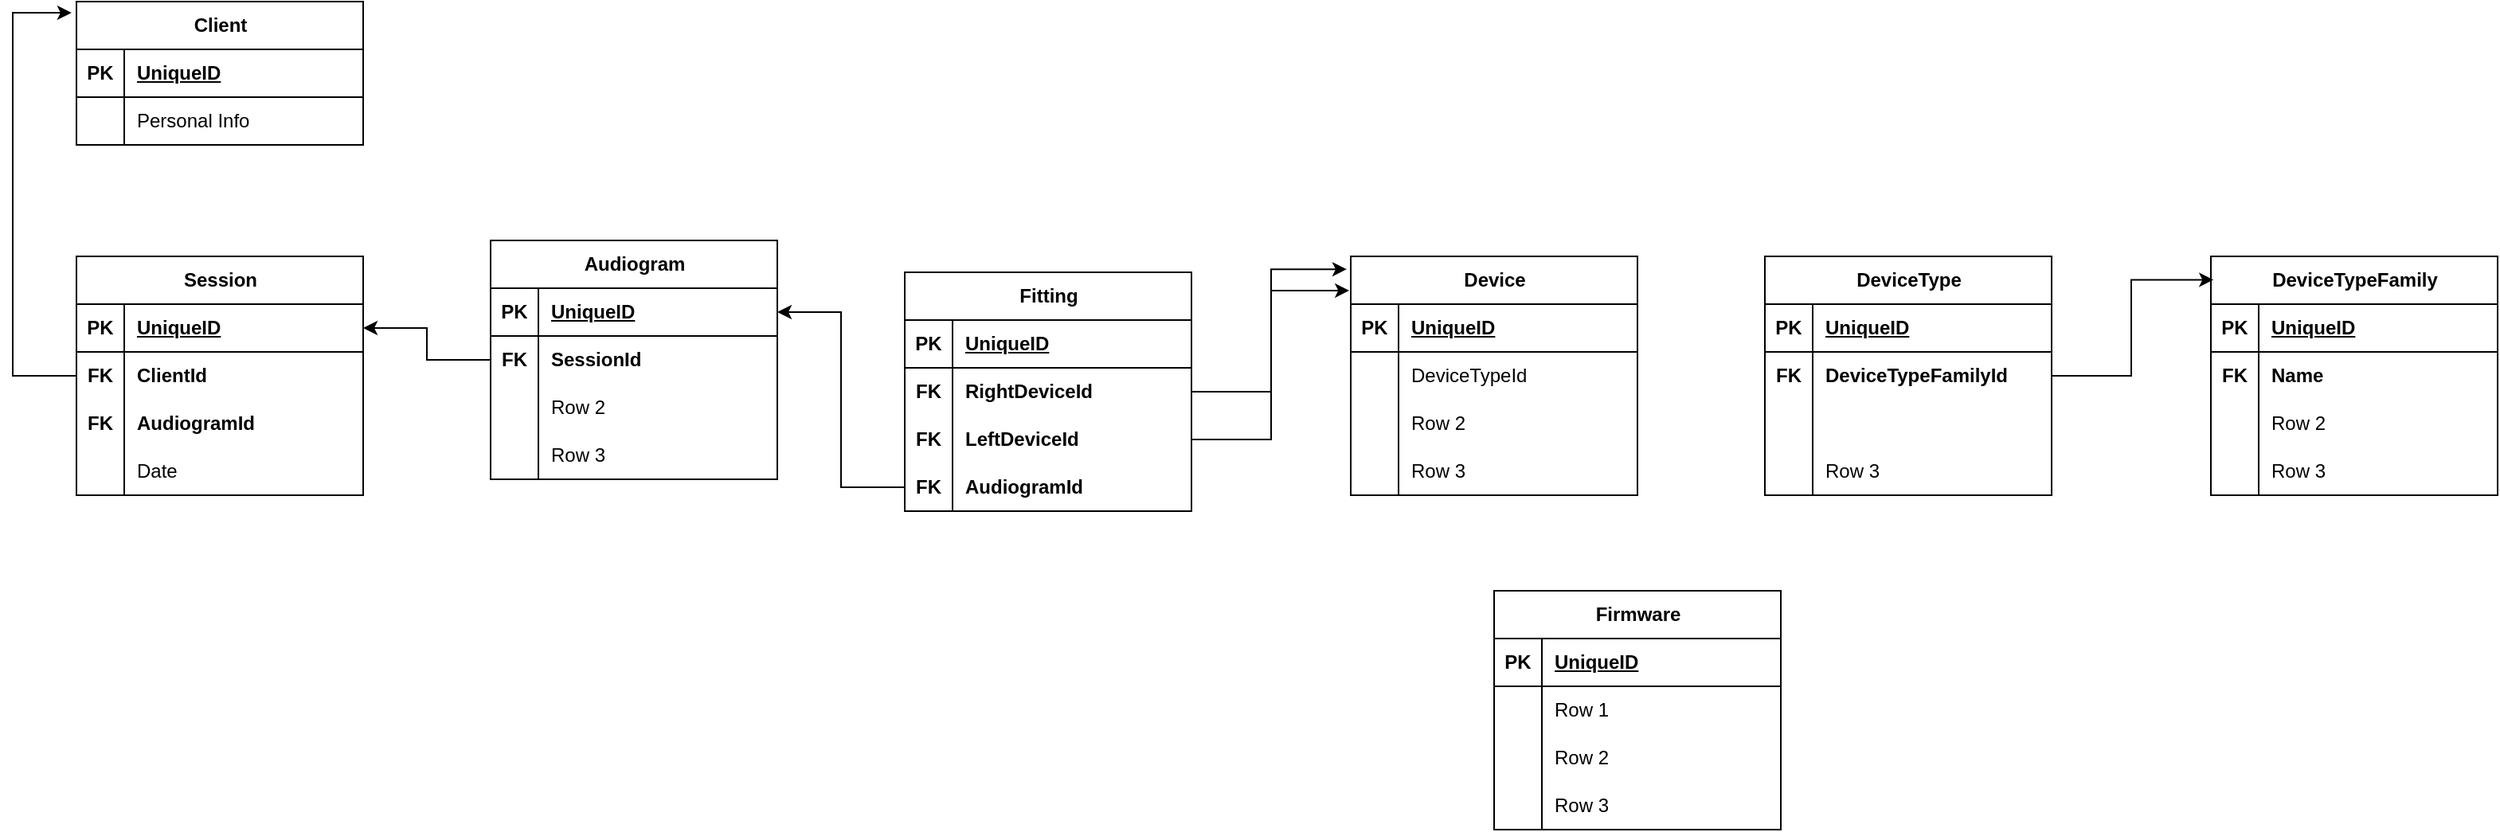 <mxfile version="22.1.8" type="github">
  <diagram id="R2lEEEUBdFMjLlhIrx00" name="Page-1">
    <mxGraphModel dx="956" dy="1647" grid="1" gridSize="10" guides="1" tooltips="1" connect="1" arrows="1" fold="1" page="1" pageScale="1" pageWidth="850" pageHeight="1100" math="0" shadow="0" extFonts="Permanent Marker^https://fonts.googleapis.com/css?family=Permanent+Marker">
      <root>
        <mxCell id="0" />
        <mxCell id="1" parent="0" />
        <mxCell id="cJ0MQhGtS9fVkW0OTrRe-14" value="Client" style="shape=table;startSize=30;container=1;collapsible=1;childLayout=tableLayout;fixedRows=1;rowLines=0;fontStyle=1;align=center;resizeLast=1;html=1;" vertex="1" parent="1">
          <mxGeometry x="590" y="-130" width="180" height="90" as="geometry" />
        </mxCell>
        <mxCell id="cJ0MQhGtS9fVkW0OTrRe-15" value="" style="shape=tableRow;horizontal=0;startSize=0;swimlaneHead=0;swimlaneBody=0;fillColor=none;collapsible=0;dropTarget=0;points=[[0,0.5],[1,0.5]];portConstraint=eastwest;top=0;left=0;right=0;bottom=1;" vertex="1" parent="cJ0MQhGtS9fVkW0OTrRe-14">
          <mxGeometry y="30" width="180" height="30" as="geometry" />
        </mxCell>
        <mxCell id="cJ0MQhGtS9fVkW0OTrRe-16" value="PK" style="shape=partialRectangle;connectable=0;fillColor=none;top=0;left=0;bottom=0;right=0;fontStyle=1;overflow=hidden;whiteSpace=wrap;html=1;" vertex="1" parent="cJ0MQhGtS9fVkW0OTrRe-15">
          <mxGeometry width="30" height="30" as="geometry">
            <mxRectangle width="30" height="30" as="alternateBounds" />
          </mxGeometry>
        </mxCell>
        <mxCell id="cJ0MQhGtS9fVkW0OTrRe-17" value="UniqueID" style="shape=partialRectangle;connectable=0;fillColor=none;top=0;left=0;bottom=0;right=0;align=left;spacingLeft=6;fontStyle=5;overflow=hidden;whiteSpace=wrap;html=1;" vertex="1" parent="cJ0MQhGtS9fVkW0OTrRe-15">
          <mxGeometry x="30" width="150" height="30" as="geometry">
            <mxRectangle width="150" height="30" as="alternateBounds" />
          </mxGeometry>
        </mxCell>
        <mxCell id="cJ0MQhGtS9fVkW0OTrRe-18" value="" style="shape=tableRow;horizontal=0;startSize=0;swimlaneHead=0;swimlaneBody=0;fillColor=none;collapsible=0;dropTarget=0;points=[[0,0.5],[1,0.5]];portConstraint=eastwest;top=0;left=0;right=0;bottom=0;" vertex="1" parent="cJ0MQhGtS9fVkW0OTrRe-14">
          <mxGeometry y="60" width="180" height="30" as="geometry" />
        </mxCell>
        <mxCell id="cJ0MQhGtS9fVkW0OTrRe-19" value="" style="shape=partialRectangle;connectable=0;fillColor=none;top=0;left=0;bottom=0;right=0;editable=1;overflow=hidden;whiteSpace=wrap;html=1;" vertex="1" parent="cJ0MQhGtS9fVkW0OTrRe-18">
          <mxGeometry width="30" height="30" as="geometry">
            <mxRectangle width="30" height="30" as="alternateBounds" />
          </mxGeometry>
        </mxCell>
        <mxCell id="cJ0MQhGtS9fVkW0OTrRe-20" value="Personal Info" style="shape=partialRectangle;connectable=0;fillColor=none;top=0;left=0;bottom=0;right=0;align=left;spacingLeft=6;overflow=hidden;whiteSpace=wrap;html=1;" vertex="1" parent="cJ0MQhGtS9fVkW0OTrRe-18">
          <mxGeometry x="30" width="150" height="30" as="geometry">
            <mxRectangle width="150" height="30" as="alternateBounds" />
          </mxGeometry>
        </mxCell>
        <mxCell id="cJ0MQhGtS9fVkW0OTrRe-27" value="Audiogram" style="shape=table;startSize=30;container=1;collapsible=1;childLayout=tableLayout;fixedRows=1;rowLines=0;fontStyle=1;align=center;resizeLast=1;html=1;" vertex="1" parent="1">
          <mxGeometry x="850" y="20" width="180" height="150" as="geometry" />
        </mxCell>
        <mxCell id="cJ0MQhGtS9fVkW0OTrRe-28" value="" style="shape=tableRow;horizontal=0;startSize=0;swimlaneHead=0;swimlaneBody=0;fillColor=none;collapsible=0;dropTarget=0;points=[[0,0.5],[1,0.5]];portConstraint=eastwest;top=0;left=0;right=0;bottom=1;" vertex="1" parent="cJ0MQhGtS9fVkW0OTrRe-27">
          <mxGeometry y="30" width="180" height="30" as="geometry" />
        </mxCell>
        <mxCell id="cJ0MQhGtS9fVkW0OTrRe-29" value="PK" style="shape=partialRectangle;connectable=0;fillColor=none;top=0;left=0;bottom=0;right=0;fontStyle=1;overflow=hidden;whiteSpace=wrap;html=1;" vertex="1" parent="cJ0MQhGtS9fVkW0OTrRe-28">
          <mxGeometry width="30" height="30" as="geometry">
            <mxRectangle width="30" height="30" as="alternateBounds" />
          </mxGeometry>
        </mxCell>
        <mxCell id="cJ0MQhGtS9fVkW0OTrRe-30" value="UniqueID" style="shape=partialRectangle;connectable=0;fillColor=none;top=0;left=0;bottom=0;right=0;align=left;spacingLeft=6;fontStyle=5;overflow=hidden;whiteSpace=wrap;html=1;" vertex="1" parent="cJ0MQhGtS9fVkW0OTrRe-28">
          <mxGeometry x="30" width="150" height="30" as="geometry">
            <mxRectangle width="150" height="30" as="alternateBounds" />
          </mxGeometry>
        </mxCell>
        <mxCell id="cJ0MQhGtS9fVkW0OTrRe-31" value="" style="shape=tableRow;horizontal=0;startSize=0;swimlaneHead=0;swimlaneBody=0;fillColor=none;collapsible=0;dropTarget=0;points=[[0,0.5],[1,0.5]];portConstraint=eastwest;top=0;left=0;right=0;bottom=0;" vertex="1" parent="cJ0MQhGtS9fVkW0OTrRe-27">
          <mxGeometry y="60" width="180" height="30" as="geometry" />
        </mxCell>
        <mxCell id="cJ0MQhGtS9fVkW0OTrRe-32" value="&lt;b&gt;FK&lt;/b&gt;" style="shape=partialRectangle;connectable=0;fillColor=none;top=0;left=0;bottom=0;right=0;editable=1;overflow=hidden;whiteSpace=wrap;html=1;" vertex="1" parent="cJ0MQhGtS9fVkW0OTrRe-31">
          <mxGeometry width="30" height="30" as="geometry">
            <mxRectangle width="30" height="30" as="alternateBounds" />
          </mxGeometry>
        </mxCell>
        <mxCell id="cJ0MQhGtS9fVkW0OTrRe-33" value="&lt;b&gt;SessionId&lt;/b&gt;" style="shape=partialRectangle;connectable=0;fillColor=none;top=0;left=0;bottom=0;right=0;align=left;spacingLeft=6;overflow=hidden;whiteSpace=wrap;html=1;" vertex="1" parent="cJ0MQhGtS9fVkW0OTrRe-31">
          <mxGeometry x="30" width="150" height="30" as="geometry">
            <mxRectangle width="150" height="30" as="alternateBounds" />
          </mxGeometry>
        </mxCell>
        <mxCell id="cJ0MQhGtS9fVkW0OTrRe-34" value="" style="shape=tableRow;horizontal=0;startSize=0;swimlaneHead=0;swimlaneBody=0;fillColor=none;collapsible=0;dropTarget=0;points=[[0,0.5],[1,0.5]];portConstraint=eastwest;top=0;left=0;right=0;bottom=0;" vertex="1" parent="cJ0MQhGtS9fVkW0OTrRe-27">
          <mxGeometry y="90" width="180" height="30" as="geometry" />
        </mxCell>
        <mxCell id="cJ0MQhGtS9fVkW0OTrRe-35" value="" style="shape=partialRectangle;connectable=0;fillColor=none;top=0;left=0;bottom=0;right=0;editable=1;overflow=hidden;whiteSpace=wrap;html=1;" vertex="1" parent="cJ0MQhGtS9fVkW0OTrRe-34">
          <mxGeometry width="30" height="30" as="geometry">
            <mxRectangle width="30" height="30" as="alternateBounds" />
          </mxGeometry>
        </mxCell>
        <mxCell id="cJ0MQhGtS9fVkW0OTrRe-36" value="Row 2" style="shape=partialRectangle;connectable=0;fillColor=none;top=0;left=0;bottom=0;right=0;align=left;spacingLeft=6;overflow=hidden;whiteSpace=wrap;html=1;" vertex="1" parent="cJ0MQhGtS9fVkW0OTrRe-34">
          <mxGeometry x="30" width="150" height="30" as="geometry">
            <mxRectangle width="150" height="30" as="alternateBounds" />
          </mxGeometry>
        </mxCell>
        <mxCell id="cJ0MQhGtS9fVkW0OTrRe-37" value="" style="shape=tableRow;horizontal=0;startSize=0;swimlaneHead=0;swimlaneBody=0;fillColor=none;collapsible=0;dropTarget=0;points=[[0,0.5],[1,0.5]];portConstraint=eastwest;top=0;left=0;right=0;bottom=0;" vertex="1" parent="cJ0MQhGtS9fVkW0OTrRe-27">
          <mxGeometry y="120" width="180" height="30" as="geometry" />
        </mxCell>
        <mxCell id="cJ0MQhGtS9fVkW0OTrRe-38" value="" style="shape=partialRectangle;connectable=0;fillColor=none;top=0;left=0;bottom=0;right=0;editable=1;overflow=hidden;whiteSpace=wrap;html=1;" vertex="1" parent="cJ0MQhGtS9fVkW0OTrRe-37">
          <mxGeometry width="30" height="30" as="geometry">
            <mxRectangle width="30" height="30" as="alternateBounds" />
          </mxGeometry>
        </mxCell>
        <mxCell id="cJ0MQhGtS9fVkW0OTrRe-39" value="Row 3" style="shape=partialRectangle;connectable=0;fillColor=none;top=0;left=0;bottom=0;right=0;align=left;spacingLeft=6;overflow=hidden;whiteSpace=wrap;html=1;" vertex="1" parent="cJ0MQhGtS9fVkW0OTrRe-37">
          <mxGeometry x="30" width="150" height="30" as="geometry">
            <mxRectangle width="150" height="30" as="alternateBounds" />
          </mxGeometry>
        </mxCell>
        <mxCell id="cJ0MQhGtS9fVkW0OTrRe-44" value="Session" style="shape=table;startSize=30;container=1;collapsible=1;childLayout=tableLayout;fixedRows=1;rowLines=0;fontStyle=1;align=center;resizeLast=1;html=1;" vertex="1" parent="1">
          <mxGeometry x="590" y="30" width="180" height="150" as="geometry" />
        </mxCell>
        <mxCell id="cJ0MQhGtS9fVkW0OTrRe-45" value="" style="shape=tableRow;horizontal=0;startSize=0;swimlaneHead=0;swimlaneBody=0;fillColor=none;collapsible=0;dropTarget=0;points=[[0,0.5],[1,0.5]];portConstraint=eastwest;top=0;left=0;right=0;bottom=1;" vertex="1" parent="cJ0MQhGtS9fVkW0OTrRe-44">
          <mxGeometry y="30" width="180" height="30" as="geometry" />
        </mxCell>
        <mxCell id="cJ0MQhGtS9fVkW0OTrRe-46" value="PK" style="shape=partialRectangle;connectable=0;fillColor=none;top=0;left=0;bottom=0;right=0;fontStyle=1;overflow=hidden;whiteSpace=wrap;html=1;" vertex="1" parent="cJ0MQhGtS9fVkW0OTrRe-45">
          <mxGeometry width="30" height="30" as="geometry">
            <mxRectangle width="30" height="30" as="alternateBounds" />
          </mxGeometry>
        </mxCell>
        <mxCell id="cJ0MQhGtS9fVkW0OTrRe-47" value="UniqueID" style="shape=partialRectangle;connectable=0;fillColor=none;top=0;left=0;bottom=0;right=0;align=left;spacingLeft=6;fontStyle=5;overflow=hidden;whiteSpace=wrap;html=1;" vertex="1" parent="cJ0MQhGtS9fVkW0OTrRe-45">
          <mxGeometry x="30" width="150" height="30" as="geometry">
            <mxRectangle width="150" height="30" as="alternateBounds" />
          </mxGeometry>
        </mxCell>
        <mxCell id="cJ0MQhGtS9fVkW0OTrRe-48" value="" style="shape=tableRow;horizontal=0;startSize=0;swimlaneHead=0;swimlaneBody=0;fillColor=none;collapsible=0;dropTarget=0;points=[[0,0.5],[1,0.5]];portConstraint=eastwest;top=0;left=0;right=0;bottom=0;" vertex="1" parent="cJ0MQhGtS9fVkW0OTrRe-44">
          <mxGeometry y="60" width="180" height="30" as="geometry" />
        </mxCell>
        <mxCell id="cJ0MQhGtS9fVkW0OTrRe-49" value="&lt;b&gt;FK&lt;/b&gt;" style="shape=partialRectangle;connectable=0;fillColor=none;top=0;left=0;bottom=0;right=0;editable=1;overflow=hidden;whiteSpace=wrap;html=1;" vertex="1" parent="cJ0MQhGtS9fVkW0OTrRe-48">
          <mxGeometry width="30" height="30" as="geometry">
            <mxRectangle width="30" height="30" as="alternateBounds" />
          </mxGeometry>
        </mxCell>
        <mxCell id="cJ0MQhGtS9fVkW0OTrRe-50" value="&lt;b&gt;ClientId&lt;/b&gt;" style="shape=partialRectangle;connectable=0;fillColor=none;top=0;left=0;bottom=0;right=0;align=left;spacingLeft=6;overflow=hidden;whiteSpace=wrap;html=1;" vertex="1" parent="cJ0MQhGtS9fVkW0OTrRe-48">
          <mxGeometry x="30" width="150" height="30" as="geometry">
            <mxRectangle width="150" height="30" as="alternateBounds" />
          </mxGeometry>
        </mxCell>
        <mxCell id="cJ0MQhGtS9fVkW0OTrRe-51" value="" style="shape=tableRow;horizontal=0;startSize=0;swimlaneHead=0;swimlaneBody=0;fillColor=none;collapsible=0;dropTarget=0;points=[[0,0.5],[1,0.5]];portConstraint=eastwest;top=0;left=0;right=0;bottom=0;" vertex="1" parent="cJ0MQhGtS9fVkW0OTrRe-44">
          <mxGeometry y="90" width="180" height="30" as="geometry" />
        </mxCell>
        <mxCell id="cJ0MQhGtS9fVkW0OTrRe-52" value="&lt;b&gt;FK&lt;/b&gt;" style="shape=partialRectangle;connectable=0;fillColor=none;top=0;left=0;bottom=0;right=0;editable=1;overflow=hidden;whiteSpace=wrap;html=1;" vertex="1" parent="cJ0MQhGtS9fVkW0OTrRe-51">
          <mxGeometry width="30" height="30" as="geometry">
            <mxRectangle width="30" height="30" as="alternateBounds" />
          </mxGeometry>
        </mxCell>
        <mxCell id="cJ0MQhGtS9fVkW0OTrRe-53" value="&lt;b&gt;AudiogramId&lt;/b&gt;" style="shape=partialRectangle;connectable=0;fillColor=none;top=0;left=0;bottom=0;right=0;align=left;spacingLeft=6;overflow=hidden;whiteSpace=wrap;html=1;" vertex="1" parent="cJ0MQhGtS9fVkW0OTrRe-51">
          <mxGeometry x="30" width="150" height="30" as="geometry">
            <mxRectangle width="150" height="30" as="alternateBounds" />
          </mxGeometry>
        </mxCell>
        <mxCell id="cJ0MQhGtS9fVkW0OTrRe-54" value="" style="shape=tableRow;horizontal=0;startSize=0;swimlaneHead=0;swimlaneBody=0;fillColor=none;collapsible=0;dropTarget=0;points=[[0,0.5],[1,0.5]];portConstraint=eastwest;top=0;left=0;right=0;bottom=0;" vertex="1" parent="cJ0MQhGtS9fVkW0OTrRe-44">
          <mxGeometry y="120" width="180" height="30" as="geometry" />
        </mxCell>
        <mxCell id="cJ0MQhGtS9fVkW0OTrRe-55" value="" style="shape=partialRectangle;connectable=0;fillColor=none;top=0;left=0;bottom=0;right=0;editable=1;overflow=hidden;whiteSpace=wrap;html=1;" vertex="1" parent="cJ0MQhGtS9fVkW0OTrRe-54">
          <mxGeometry width="30" height="30" as="geometry">
            <mxRectangle width="30" height="30" as="alternateBounds" />
          </mxGeometry>
        </mxCell>
        <mxCell id="cJ0MQhGtS9fVkW0OTrRe-56" value="Date" style="shape=partialRectangle;connectable=0;fillColor=none;top=0;left=0;bottom=0;right=0;align=left;spacingLeft=6;overflow=hidden;whiteSpace=wrap;html=1;" vertex="1" parent="cJ0MQhGtS9fVkW0OTrRe-54">
          <mxGeometry x="30" width="150" height="30" as="geometry">
            <mxRectangle width="150" height="30" as="alternateBounds" />
          </mxGeometry>
        </mxCell>
        <mxCell id="cJ0MQhGtS9fVkW0OTrRe-74" style="edgeStyle=orthogonalEdgeStyle;rounded=0;orthogonalLoop=1;jettySize=auto;html=1;entryX=-0.017;entryY=0.078;entryDx=0;entryDy=0;entryPerimeter=0;" edge="1" parent="1" source="cJ0MQhGtS9fVkW0OTrRe-48" target="cJ0MQhGtS9fVkW0OTrRe-14">
          <mxGeometry relative="1" as="geometry">
            <Array as="points">
              <mxPoint x="550" y="105" />
              <mxPoint x="550" y="-123" />
            </Array>
          </mxGeometry>
        </mxCell>
        <mxCell id="cJ0MQhGtS9fVkW0OTrRe-75" style="edgeStyle=orthogonalEdgeStyle;rounded=0;orthogonalLoop=1;jettySize=auto;html=1;entryX=1;entryY=0.5;entryDx=0;entryDy=0;" edge="1" parent="1" source="cJ0MQhGtS9fVkW0OTrRe-31" target="cJ0MQhGtS9fVkW0OTrRe-45">
          <mxGeometry relative="1" as="geometry" />
        </mxCell>
        <mxCell id="cJ0MQhGtS9fVkW0OTrRe-60" value="Fitting" style="shape=table;startSize=30;container=1;collapsible=1;childLayout=tableLayout;fixedRows=1;rowLines=0;fontStyle=1;align=center;resizeLast=1;html=1;" vertex="1" parent="1">
          <mxGeometry x="1110" y="40" width="180" height="150" as="geometry" />
        </mxCell>
        <mxCell id="cJ0MQhGtS9fVkW0OTrRe-61" value="" style="shape=tableRow;horizontal=0;startSize=0;swimlaneHead=0;swimlaneBody=0;fillColor=none;collapsible=0;dropTarget=0;points=[[0,0.5],[1,0.5]];portConstraint=eastwest;top=0;left=0;right=0;bottom=1;" vertex="1" parent="cJ0MQhGtS9fVkW0OTrRe-60">
          <mxGeometry y="30" width="180" height="30" as="geometry" />
        </mxCell>
        <mxCell id="cJ0MQhGtS9fVkW0OTrRe-62" value="PK" style="shape=partialRectangle;connectable=0;fillColor=none;top=0;left=0;bottom=0;right=0;fontStyle=1;overflow=hidden;whiteSpace=wrap;html=1;" vertex="1" parent="cJ0MQhGtS9fVkW0OTrRe-61">
          <mxGeometry width="30" height="30" as="geometry">
            <mxRectangle width="30" height="30" as="alternateBounds" />
          </mxGeometry>
        </mxCell>
        <mxCell id="cJ0MQhGtS9fVkW0OTrRe-63" value="UniqueID" style="shape=partialRectangle;connectable=0;fillColor=none;top=0;left=0;bottom=0;right=0;align=left;spacingLeft=6;fontStyle=5;overflow=hidden;whiteSpace=wrap;html=1;" vertex="1" parent="cJ0MQhGtS9fVkW0OTrRe-61">
          <mxGeometry x="30" width="150" height="30" as="geometry">
            <mxRectangle width="150" height="30" as="alternateBounds" />
          </mxGeometry>
        </mxCell>
        <mxCell id="cJ0MQhGtS9fVkW0OTrRe-64" value="" style="shape=tableRow;horizontal=0;startSize=0;swimlaneHead=0;swimlaneBody=0;fillColor=none;collapsible=0;dropTarget=0;points=[[0,0.5],[1,0.5]];portConstraint=eastwest;top=0;left=0;right=0;bottom=0;" vertex="1" parent="cJ0MQhGtS9fVkW0OTrRe-60">
          <mxGeometry y="60" width="180" height="30" as="geometry" />
        </mxCell>
        <mxCell id="cJ0MQhGtS9fVkW0OTrRe-65" value="&lt;b&gt;FK&lt;/b&gt;" style="shape=partialRectangle;connectable=0;fillColor=none;top=0;left=0;bottom=0;right=0;editable=1;overflow=hidden;whiteSpace=wrap;html=1;" vertex="1" parent="cJ0MQhGtS9fVkW0OTrRe-64">
          <mxGeometry width="30" height="30" as="geometry">
            <mxRectangle width="30" height="30" as="alternateBounds" />
          </mxGeometry>
        </mxCell>
        <mxCell id="cJ0MQhGtS9fVkW0OTrRe-66" value="&lt;b&gt;RightDeviceId&lt;/b&gt;" style="shape=partialRectangle;connectable=0;fillColor=none;top=0;left=0;bottom=0;right=0;align=left;spacingLeft=6;overflow=hidden;whiteSpace=wrap;html=1;" vertex="1" parent="cJ0MQhGtS9fVkW0OTrRe-64">
          <mxGeometry x="30" width="150" height="30" as="geometry">
            <mxRectangle width="150" height="30" as="alternateBounds" />
          </mxGeometry>
        </mxCell>
        <mxCell id="cJ0MQhGtS9fVkW0OTrRe-67" value="" style="shape=tableRow;horizontal=0;startSize=0;swimlaneHead=0;swimlaneBody=0;fillColor=none;collapsible=0;dropTarget=0;points=[[0,0.5],[1,0.5]];portConstraint=eastwest;top=0;left=0;right=0;bottom=0;" vertex="1" parent="cJ0MQhGtS9fVkW0OTrRe-60">
          <mxGeometry y="90" width="180" height="30" as="geometry" />
        </mxCell>
        <mxCell id="cJ0MQhGtS9fVkW0OTrRe-68" value="&lt;b&gt;FK&lt;/b&gt;" style="shape=partialRectangle;connectable=0;fillColor=none;top=0;left=0;bottom=0;right=0;editable=1;overflow=hidden;whiteSpace=wrap;html=1;" vertex="1" parent="cJ0MQhGtS9fVkW0OTrRe-67">
          <mxGeometry width="30" height="30" as="geometry">
            <mxRectangle width="30" height="30" as="alternateBounds" />
          </mxGeometry>
        </mxCell>
        <mxCell id="cJ0MQhGtS9fVkW0OTrRe-69" value="&lt;b&gt;LeftDeviceId&lt;/b&gt;" style="shape=partialRectangle;connectable=0;fillColor=none;top=0;left=0;bottom=0;right=0;align=left;spacingLeft=6;overflow=hidden;whiteSpace=wrap;html=1;" vertex="1" parent="cJ0MQhGtS9fVkW0OTrRe-67">
          <mxGeometry x="30" width="150" height="30" as="geometry">
            <mxRectangle width="150" height="30" as="alternateBounds" />
          </mxGeometry>
        </mxCell>
        <mxCell id="cJ0MQhGtS9fVkW0OTrRe-70" value="" style="shape=tableRow;horizontal=0;startSize=0;swimlaneHead=0;swimlaneBody=0;fillColor=none;collapsible=0;dropTarget=0;points=[[0,0.5],[1,0.5]];portConstraint=eastwest;top=0;left=0;right=0;bottom=0;" vertex="1" parent="cJ0MQhGtS9fVkW0OTrRe-60">
          <mxGeometry y="120" width="180" height="30" as="geometry" />
        </mxCell>
        <mxCell id="cJ0MQhGtS9fVkW0OTrRe-71" value="&lt;b&gt;FK&lt;/b&gt;" style="shape=partialRectangle;connectable=0;fillColor=none;top=0;left=0;bottom=0;right=0;editable=1;overflow=hidden;whiteSpace=wrap;html=1;" vertex="1" parent="cJ0MQhGtS9fVkW0OTrRe-70">
          <mxGeometry width="30" height="30" as="geometry">
            <mxRectangle width="30" height="30" as="alternateBounds" />
          </mxGeometry>
        </mxCell>
        <mxCell id="cJ0MQhGtS9fVkW0OTrRe-72" value="&lt;b&gt;AudiogramId&lt;/b&gt;" style="shape=partialRectangle;connectable=0;fillColor=none;top=0;left=0;bottom=0;right=0;align=left;spacingLeft=6;overflow=hidden;whiteSpace=wrap;html=1;" vertex="1" parent="cJ0MQhGtS9fVkW0OTrRe-70">
          <mxGeometry x="30" width="150" height="30" as="geometry">
            <mxRectangle width="150" height="30" as="alternateBounds" />
          </mxGeometry>
        </mxCell>
        <mxCell id="cJ0MQhGtS9fVkW0OTrRe-77" style="edgeStyle=orthogonalEdgeStyle;rounded=0;orthogonalLoop=1;jettySize=auto;html=1;entryX=1;entryY=0.5;entryDx=0;entryDy=0;" edge="1" parent="1" source="cJ0MQhGtS9fVkW0OTrRe-70" target="cJ0MQhGtS9fVkW0OTrRe-28">
          <mxGeometry relative="1" as="geometry" />
        </mxCell>
        <mxCell id="cJ0MQhGtS9fVkW0OTrRe-78" value="Device" style="shape=table;startSize=30;container=1;collapsible=1;childLayout=tableLayout;fixedRows=1;rowLines=0;fontStyle=1;align=center;resizeLast=1;html=1;" vertex="1" parent="1">
          <mxGeometry x="1390" y="30" width="180" height="150" as="geometry" />
        </mxCell>
        <mxCell id="cJ0MQhGtS9fVkW0OTrRe-79" value="" style="shape=tableRow;horizontal=0;startSize=0;swimlaneHead=0;swimlaneBody=0;fillColor=none;collapsible=0;dropTarget=0;points=[[0,0.5],[1,0.5]];portConstraint=eastwest;top=0;left=0;right=0;bottom=1;" vertex="1" parent="cJ0MQhGtS9fVkW0OTrRe-78">
          <mxGeometry y="30" width="180" height="30" as="geometry" />
        </mxCell>
        <mxCell id="cJ0MQhGtS9fVkW0OTrRe-80" value="PK" style="shape=partialRectangle;connectable=0;fillColor=none;top=0;left=0;bottom=0;right=0;fontStyle=1;overflow=hidden;whiteSpace=wrap;html=1;" vertex="1" parent="cJ0MQhGtS9fVkW0OTrRe-79">
          <mxGeometry width="30" height="30" as="geometry">
            <mxRectangle width="30" height="30" as="alternateBounds" />
          </mxGeometry>
        </mxCell>
        <mxCell id="cJ0MQhGtS9fVkW0OTrRe-81" value="UniqueID" style="shape=partialRectangle;connectable=0;fillColor=none;top=0;left=0;bottom=0;right=0;align=left;spacingLeft=6;fontStyle=5;overflow=hidden;whiteSpace=wrap;html=1;" vertex="1" parent="cJ0MQhGtS9fVkW0OTrRe-79">
          <mxGeometry x="30" width="150" height="30" as="geometry">
            <mxRectangle width="150" height="30" as="alternateBounds" />
          </mxGeometry>
        </mxCell>
        <mxCell id="cJ0MQhGtS9fVkW0OTrRe-82" value="" style="shape=tableRow;horizontal=0;startSize=0;swimlaneHead=0;swimlaneBody=0;fillColor=none;collapsible=0;dropTarget=0;points=[[0,0.5],[1,0.5]];portConstraint=eastwest;top=0;left=0;right=0;bottom=0;" vertex="1" parent="cJ0MQhGtS9fVkW0OTrRe-78">
          <mxGeometry y="60" width="180" height="30" as="geometry" />
        </mxCell>
        <mxCell id="cJ0MQhGtS9fVkW0OTrRe-83" value="" style="shape=partialRectangle;connectable=0;fillColor=none;top=0;left=0;bottom=0;right=0;editable=1;overflow=hidden;whiteSpace=wrap;html=1;" vertex="1" parent="cJ0MQhGtS9fVkW0OTrRe-82">
          <mxGeometry width="30" height="30" as="geometry">
            <mxRectangle width="30" height="30" as="alternateBounds" />
          </mxGeometry>
        </mxCell>
        <mxCell id="cJ0MQhGtS9fVkW0OTrRe-84" value="DeviceTypeId" style="shape=partialRectangle;connectable=0;fillColor=none;top=0;left=0;bottom=0;right=0;align=left;spacingLeft=6;overflow=hidden;whiteSpace=wrap;html=1;" vertex="1" parent="cJ0MQhGtS9fVkW0OTrRe-82">
          <mxGeometry x="30" width="150" height="30" as="geometry">
            <mxRectangle width="150" height="30" as="alternateBounds" />
          </mxGeometry>
        </mxCell>
        <mxCell id="cJ0MQhGtS9fVkW0OTrRe-85" value="" style="shape=tableRow;horizontal=0;startSize=0;swimlaneHead=0;swimlaneBody=0;fillColor=none;collapsible=0;dropTarget=0;points=[[0,0.5],[1,0.5]];portConstraint=eastwest;top=0;left=0;right=0;bottom=0;" vertex="1" parent="cJ0MQhGtS9fVkW0OTrRe-78">
          <mxGeometry y="90" width="180" height="30" as="geometry" />
        </mxCell>
        <mxCell id="cJ0MQhGtS9fVkW0OTrRe-86" value="" style="shape=partialRectangle;connectable=0;fillColor=none;top=0;left=0;bottom=0;right=0;editable=1;overflow=hidden;whiteSpace=wrap;html=1;" vertex="1" parent="cJ0MQhGtS9fVkW0OTrRe-85">
          <mxGeometry width="30" height="30" as="geometry">
            <mxRectangle width="30" height="30" as="alternateBounds" />
          </mxGeometry>
        </mxCell>
        <mxCell id="cJ0MQhGtS9fVkW0OTrRe-87" value="Row 2" style="shape=partialRectangle;connectable=0;fillColor=none;top=0;left=0;bottom=0;right=0;align=left;spacingLeft=6;overflow=hidden;whiteSpace=wrap;html=1;" vertex="1" parent="cJ0MQhGtS9fVkW0OTrRe-85">
          <mxGeometry x="30" width="150" height="30" as="geometry">
            <mxRectangle width="150" height="30" as="alternateBounds" />
          </mxGeometry>
        </mxCell>
        <mxCell id="cJ0MQhGtS9fVkW0OTrRe-88" value="" style="shape=tableRow;horizontal=0;startSize=0;swimlaneHead=0;swimlaneBody=0;fillColor=none;collapsible=0;dropTarget=0;points=[[0,0.5],[1,0.5]];portConstraint=eastwest;top=0;left=0;right=0;bottom=0;" vertex="1" parent="cJ0MQhGtS9fVkW0OTrRe-78">
          <mxGeometry y="120" width="180" height="30" as="geometry" />
        </mxCell>
        <mxCell id="cJ0MQhGtS9fVkW0OTrRe-89" value="" style="shape=partialRectangle;connectable=0;fillColor=none;top=0;left=0;bottom=0;right=0;editable=1;overflow=hidden;whiteSpace=wrap;html=1;" vertex="1" parent="cJ0MQhGtS9fVkW0OTrRe-88">
          <mxGeometry width="30" height="30" as="geometry">
            <mxRectangle width="30" height="30" as="alternateBounds" />
          </mxGeometry>
        </mxCell>
        <mxCell id="cJ0MQhGtS9fVkW0OTrRe-90" value="Row 3" style="shape=partialRectangle;connectable=0;fillColor=none;top=0;left=0;bottom=0;right=0;align=left;spacingLeft=6;overflow=hidden;whiteSpace=wrap;html=1;" vertex="1" parent="cJ0MQhGtS9fVkW0OTrRe-88">
          <mxGeometry x="30" width="150" height="30" as="geometry">
            <mxRectangle width="150" height="30" as="alternateBounds" />
          </mxGeometry>
        </mxCell>
        <mxCell id="cJ0MQhGtS9fVkW0OTrRe-92" style="edgeStyle=orthogonalEdgeStyle;rounded=0;orthogonalLoop=1;jettySize=auto;html=1;entryX=-0.005;entryY=0.143;entryDx=0;entryDy=0;entryPerimeter=0;" edge="1" parent="1" source="cJ0MQhGtS9fVkW0OTrRe-67" target="cJ0MQhGtS9fVkW0OTrRe-78">
          <mxGeometry relative="1" as="geometry" />
        </mxCell>
        <mxCell id="cJ0MQhGtS9fVkW0OTrRe-93" style="edgeStyle=orthogonalEdgeStyle;rounded=0;orthogonalLoop=1;jettySize=auto;html=1;entryX=-0.014;entryY=0.054;entryDx=0;entryDy=0;entryPerimeter=0;" edge="1" parent="1" source="cJ0MQhGtS9fVkW0OTrRe-64" target="cJ0MQhGtS9fVkW0OTrRe-78">
          <mxGeometry relative="1" as="geometry" />
        </mxCell>
        <mxCell id="cJ0MQhGtS9fVkW0OTrRe-94" value="DeviceType" style="shape=table;startSize=30;container=1;collapsible=1;childLayout=tableLayout;fixedRows=1;rowLines=0;fontStyle=1;align=center;resizeLast=1;html=1;" vertex="1" parent="1">
          <mxGeometry x="1650" y="30" width="180" height="150" as="geometry" />
        </mxCell>
        <mxCell id="cJ0MQhGtS9fVkW0OTrRe-95" value="" style="shape=tableRow;horizontal=0;startSize=0;swimlaneHead=0;swimlaneBody=0;fillColor=none;collapsible=0;dropTarget=0;points=[[0,0.5],[1,0.5]];portConstraint=eastwest;top=0;left=0;right=0;bottom=1;" vertex="1" parent="cJ0MQhGtS9fVkW0OTrRe-94">
          <mxGeometry y="30" width="180" height="30" as="geometry" />
        </mxCell>
        <mxCell id="cJ0MQhGtS9fVkW0OTrRe-96" value="PK" style="shape=partialRectangle;connectable=0;fillColor=none;top=0;left=0;bottom=0;right=0;fontStyle=1;overflow=hidden;whiteSpace=wrap;html=1;" vertex="1" parent="cJ0MQhGtS9fVkW0OTrRe-95">
          <mxGeometry width="30" height="30" as="geometry">
            <mxRectangle width="30" height="30" as="alternateBounds" />
          </mxGeometry>
        </mxCell>
        <mxCell id="cJ0MQhGtS9fVkW0OTrRe-97" value="UniqueID" style="shape=partialRectangle;connectable=0;fillColor=none;top=0;left=0;bottom=0;right=0;align=left;spacingLeft=6;fontStyle=5;overflow=hidden;whiteSpace=wrap;html=1;" vertex="1" parent="cJ0MQhGtS9fVkW0OTrRe-95">
          <mxGeometry x="30" width="150" height="30" as="geometry">
            <mxRectangle width="150" height="30" as="alternateBounds" />
          </mxGeometry>
        </mxCell>
        <mxCell id="cJ0MQhGtS9fVkW0OTrRe-98" value="" style="shape=tableRow;horizontal=0;startSize=0;swimlaneHead=0;swimlaneBody=0;fillColor=none;collapsible=0;dropTarget=0;points=[[0,0.5],[1,0.5]];portConstraint=eastwest;top=0;left=0;right=0;bottom=0;" vertex="1" parent="cJ0MQhGtS9fVkW0OTrRe-94">
          <mxGeometry y="60" width="180" height="30" as="geometry" />
        </mxCell>
        <mxCell id="cJ0MQhGtS9fVkW0OTrRe-99" value="&lt;b&gt;FK&lt;/b&gt;" style="shape=partialRectangle;connectable=0;fillColor=none;top=0;left=0;bottom=0;right=0;editable=1;overflow=hidden;whiteSpace=wrap;html=1;" vertex="1" parent="cJ0MQhGtS9fVkW0OTrRe-98">
          <mxGeometry width="30" height="30" as="geometry">
            <mxRectangle width="30" height="30" as="alternateBounds" />
          </mxGeometry>
        </mxCell>
        <mxCell id="cJ0MQhGtS9fVkW0OTrRe-100" value="&lt;b&gt;DeviceTypeFamilyId&lt;/b&gt;" style="shape=partialRectangle;connectable=0;fillColor=none;top=0;left=0;bottom=0;right=0;align=left;spacingLeft=6;overflow=hidden;whiteSpace=wrap;html=1;" vertex="1" parent="cJ0MQhGtS9fVkW0OTrRe-98">
          <mxGeometry x="30" width="150" height="30" as="geometry">
            <mxRectangle width="150" height="30" as="alternateBounds" />
          </mxGeometry>
        </mxCell>
        <mxCell id="cJ0MQhGtS9fVkW0OTrRe-101" value="" style="shape=tableRow;horizontal=0;startSize=0;swimlaneHead=0;swimlaneBody=0;fillColor=none;collapsible=0;dropTarget=0;points=[[0,0.5],[1,0.5]];portConstraint=eastwest;top=0;left=0;right=0;bottom=0;" vertex="1" parent="cJ0MQhGtS9fVkW0OTrRe-94">
          <mxGeometry y="90" width="180" height="30" as="geometry" />
        </mxCell>
        <mxCell id="cJ0MQhGtS9fVkW0OTrRe-102" value="" style="shape=partialRectangle;connectable=0;fillColor=none;top=0;left=0;bottom=0;right=0;editable=1;overflow=hidden;whiteSpace=wrap;html=1;" vertex="1" parent="cJ0MQhGtS9fVkW0OTrRe-101">
          <mxGeometry width="30" height="30" as="geometry">
            <mxRectangle width="30" height="30" as="alternateBounds" />
          </mxGeometry>
        </mxCell>
        <mxCell id="cJ0MQhGtS9fVkW0OTrRe-103" value="" style="shape=partialRectangle;connectable=0;fillColor=none;top=0;left=0;bottom=0;right=0;align=left;spacingLeft=6;overflow=hidden;whiteSpace=wrap;html=1;" vertex="1" parent="cJ0MQhGtS9fVkW0OTrRe-101">
          <mxGeometry x="30" width="150" height="30" as="geometry">
            <mxRectangle width="150" height="30" as="alternateBounds" />
          </mxGeometry>
        </mxCell>
        <mxCell id="cJ0MQhGtS9fVkW0OTrRe-104" value="" style="shape=tableRow;horizontal=0;startSize=0;swimlaneHead=0;swimlaneBody=0;fillColor=none;collapsible=0;dropTarget=0;points=[[0,0.5],[1,0.5]];portConstraint=eastwest;top=0;left=0;right=0;bottom=0;" vertex="1" parent="cJ0MQhGtS9fVkW0OTrRe-94">
          <mxGeometry y="120" width="180" height="30" as="geometry" />
        </mxCell>
        <mxCell id="cJ0MQhGtS9fVkW0OTrRe-105" value="" style="shape=partialRectangle;connectable=0;fillColor=none;top=0;left=0;bottom=0;right=0;editable=1;overflow=hidden;whiteSpace=wrap;html=1;" vertex="1" parent="cJ0MQhGtS9fVkW0OTrRe-104">
          <mxGeometry width="30" height="30" as="geometry">
            <mxRectangle width="30" height="30" as="alternateBounds" />
          </mxGeometry>
        </mxCell>
        <mxCell id="cJ0MQhGtS9fVkW0OTrRe-106" value="Row 3" style="shape=partialRectangle;connectable=0;fillColor=none;top=0;left=0;bottom=0;right=0;align=left;spacingLeft=6;overflow=hidden;whiteSpace=wrap;html=1;" vertex="1" parent="cJ0MQhGtS9fVkW0OTrRe-104">
          <mxGeometry x="30" width="150" height="30" as="geometry">
            <mxRectangle width="150" height="30" as="alternateBounds" />
          </mxGeometry>
        </mxCell>
        <mxCell id="cJ0MQhGtS9fVkW0OTrRe-107" value="DeviceTypeFamily" style="shape=table;startSize=30;container=1;collapsible=1;childLayout=tableLayout;fixedRows=1;rowLines=0;fontStyle=1;align=center;resizeLast=1;html=1;" vertex="1" parent="1">
          <mxGeometry x="1930" y="30" width="180" height="150" as="geometry" />
        </mxCell>
        <mxCell id="cJ0MQhGtS9fVkW0OTrRe-108" value="" style="shape=tableRow;horizontal=0;startSize=0;swimlaneHead=0;swimlaneBody=0;fillColor=none;collapsible=0;dropTarget=0;points=[[0,0.5],[1,0.5]];portConstraint=eastwest;top=0;left=0;right=0;bottom=1;" vertex="1" parent="cJ0MQhGtS9fVkW0OTrRe-107">
          <mxGeometry y="30" width="180" height="30" as="geometry" />
        </mxCell>
        <mxCell id="cJ0MQhGtS9fVkW0OTrRe-109" value="PK" style="shape=partialRectangle;connectable=0;fillColor=none;top=0;left=0;bottom=0;right=0;fontStyle=1;overflow=hidden;whiteSpace=wrap;html=1;" vertex="1" parent="cJ0MQhGtS9fVkW0OTrRe-108">
          <mxGeometry width="30" height="30" as="geometry">
            <mxRectangle width="30" height="30" as="alternateBounds" />
          </mxGeometry>
        </mxCell>
        <mxCell id="cJ0MQhGtS9fVkW0OTrRe-110" value="UniqueID" style="shape=partialRectangle;connectable=0;fillColor=none;top=0;left=0;bottom=0;right=0;align=left;spacingLeft=6;fontStyle=5;overflow=hidden;whiteSpace=wrap;html=1;" vertex="1" parent="cJ0MQhGtS9fVkW0OTrRe-108">
          <mxGeometry x="30" width="150" height="30" as="geometry">
            <mxRectangle width="150" height="30" as="alternateBounds" />
          </mxGeometry>
        </mxCell>
        <mxCell id="cJ0MQhGtS9fVkW0OTrRe-111" value="" style="shape=tableRow;horizontal=0;startSize=0;swimlaneHead=0;swimlaneBody=0;fillColor=none;collapsible=0;dropTarget=0;points=[[0,0.5],[1,0.5]];portConstraint=eastwest;top=0;left=0;right=0;bottom=0;" vertex="1" parent="cJ0MQhGtS9fVkW0OTrRe-107">
          <mxGeometry y="60" width="180" height="30" as="geometry" />
        </mxCell>
        <mxCell id="cJ0MQhGtS9fVkW0OTrRe-112" value="&lt;b&gt;FK&lt;/b&gt;" style="shape=partialRectangle;connectable=0;fillColor=none;top=0;left=0;bottom=0;right=0;editable=1;overflow=hidden;whiteSpace=wrap;html=1;" vertex="1" parent="cJ0MQhGtS9fVkW0OTrRe-111">
          <mxGeometry width="30" height="30" as="geometry">
            <mxRectangle width="30" height="30" as="alternateBounds" />
          </mxGeometry>
        </mxCell>
        <mxCell id="cJ0MQhGtS9fVkW0OTrRe-113" value="&lt;b&gt;Name&lt;/b&gt;" style="shape=partialRectangle;connectable=0;fillColor=none;top=0;left=0;bottom=0;right=0;align=left;spacingLeft=6;overflow=hidden;whiteSpace=wrap;html=1;" vertex="1" parent="cJ0MQhGtS9fVkW0OTrRe-111">
          <mxGeometry x="30" width="150" height="30" as="geometry">
            <mxRectangle width="150" height="30" as="alternateBounds" />
          </mxGeometry>
        </mxCell>
        <mxCell id="cJ0MQhGtS9fVkW0OTrRe-114" value="" style="shape=tableRow;horizontal=0;startSize=0;swimlaneHead=0;swimlaneBody=0;fillColor=none;collapsible=0;dropTarget=0;points=[[0,0.5],[1,0.5]];portConstraint=eastwest;top=0;left=0;right=0;bottom=0;" vertex="1" parent="cJ0MQhGtS9fVkW0OTrRe-107">
          <mxGeometry y="90" width="180" height="30" as="geometry" />
        </mxCell>
        <mxCell id="cJ0MQhGtS9fVkW0OTrRe-115" value="" style="shape=partialRectangle;connectable=0;fillColor=none;top=0;left=0;bottom=0;right=0;editable=1;overflow=hidden;whiteSpace=wrap;html=1;" vertex="1" parent="cJ0MQhGtS9fVkW0OTrRe-114">
          <mxGeometry width="30" height="30" as="geometry">
            <mxRectangle width="30" height="30" as="alternateBounds" />
          </mxGeometry>
        </mxCell>
        <mxCell id="cJ0MQhGtS9fVkW0OTrRe-116" value="Row 2" style="shape=partialRectangle;connectable=0;fillColor=none;top=0;left=0;bottom=0;right=0;align=left;spacingLeft=6;overflow=hidden;whiteSpace=wrap;html=1;" vertex="1" parent="cJ0MQhGtS9fVkW0OTrRe-114">
          <mxGeometry x="30" width="150" height="30" as="geometry">
            <mxRectangle width="150" height="30" as="alternateBounds" />
          </mxGeometry>
        </mxCell>
        <mxCell id="cJ0MQhGtS9fVkW0OTrRe-117" value="" style="shape=tableRow;horizontal=0;startSize=0;swimlaneHead=0;swimlaneBody=0;fillColor=none;collapsible=0;dropTarget=0;points=[[0,0.5],[1,0.5]];portConstraint=eastwest;top=0;left=0;right=0;bottom=0;" vertex="1" parent="cJ0MQhGtS9fVkW0OTrRe-107">
          <mxGeometry y="120" width="180" height="30" as="geometry" />
        </mxCell>
        <mxCell id="cJ0MQhGtS9fVkW0OTrRe-118" value="" style="shape=partialRectangle;connectable=0;fillColor=none;top=0;left=0;bottom=0;right=0;editable=1;overflow=hidden;whiteSpace=wrap;html=1;" vertex="1" parent="cJ0MQhGtS9fVkW0OTrRe-117">
          <mxGeometry width="30" height="30" as="geometry">
            <mxRectangle width="30" height="30" as="alternateBounds" />
          </mxGeometry>
        </mxCell>
        <mxCell id="cJ0MQhGtS9fVkW0OTrRe-119" value="Row 3" style="shape=partialRectangle;connectable=0;fillColor=none;top=0;left=0;bottom=0;right=0;align=left;spacingLeft=6;overflow=hidden;whiteSpace=wrap;html=1;" vertex="1" parent="cJ0MQhGtS9fVkW0OTrRe-117">
          <mxGeometry x="30" width="150" height="30" as="geometry">
            <mxRectangle width="150" height="30" as="alternateBounds" />
          </mxGeometry>
        </mxCell>
        <mxCell id="cJ0MQhGtS9fVkW0OTrRe-121" style="edgeStyle=orthogonalEdgeStyle;rounded=0;orthogonalLoop=1;jettySize=auto;html=1;entryX=0.009;entryY=0.098;entryDx=0;entryDy=0;entryPerimeter=0;" edge="1" parent="1" source="cJ0MQhGtS9fVkW0OTrRe-98" target="cJ0MQhGtS9fVkW0OTrRe-107">
          <mxGeometry relative="1" as="geometry" />
        </mxCell>
        <mxCell id="cJ0MQhGtS9fVkW0OTrRe-122" value="Firmware" style="shape=table;startSize=30;container=1;collapsible=1;childLayout=tableLayout;fixedRows=1;rowLines=0;fontStyle=1;align=center;resizeLast=1;html=1;" vertex="1" parent="1">
          <mxGeometry x="1480" y="240" width="180" height="150" as="geometry" />
        </mxCell>
        <mxCell id="cJ0MQhGtS9fVkW0OTrRe-123" value="" style="shape=tableRow;horizontal=0;startSize=0;swimlaneHead=0;swimlaneBody=0;fillColor=none;collapsible=0;dropTarget=0;points=[[0,0.5],[1,0.5]];portConstraint=eastwest;top=0;left=0;right=0;bottom=1;" vertex="1" parent="cJ0MQhGtS9fVkW0OTrRe-122">
          <mxGeometry y="30" width="180" height="30" as="geometry" />
        </mxCell>
        <mxCell id="cJ0MQhGtS9fVkW0OTrRe-124" value="PK" style="shape=partialRectangle;connectable=0;fillColor=none;top=0;left=0;bottom=0;right=0;fontStyle=1;overflow=hidden;whiteSpace=wrap;html=1;" vertex="1" parent="cJ0MQhGtS9fVkW0OTrRe-123">
          <mxGeometry width="30" height="30" as="geometry">
            <mxRectangle width="30" height="30" as="alternateBounds" />
          </mxGeometry>
        </mxCell>
        <mxCell id="cJ0MQhGtS9fVkW0OTrRe-125" value="UniqueID" style="shape=partialRectangle;connectable=0;fillColor=none;top=0;left=0;bottom=0;right=0;align=left;spacingLeft=6;fontStyle=5;overflow=hidden;whiteSpace=wrap;html=1;" vertex="1" parent="cJ0MQhGtS9fVkW0OTrRe-123">
          <mxGeometry x="30" width="150" height="30" as="geometry">
            <mxRectangle width="150" height="30" as="alternateBounds" />
          </mxGeometry>
        </mxCell>
        <mxCell id="cJ0MQhGtS9fVkW0OTrRe-126" value="" style="shape=tableRow;horizontal=0;startSize=0;swimlaneHead=0;swimlaneBody=0;fillColor=none;collapsible=0;dropTarget=0;points=[[0,0.5],[1,0.5]];portConstraint=eastwest;top=0;left=0;right=0;bottom=0;" vertex="1" parent="cJ0MQhGtS9fVkW0OTrRe-122">
          <mxGeometry y="60" width="180" height="30" as="geometry" />
        </mxCell>
        <mxCell id="cJ0MQhGtS9fVkW0OTrRe-127" value="" style="shape=partialRectangle;connectable=0;fillColor=none;top=0;left=0;bottom=0;right=0;editable=1;overflow=hidden;whiteSpace=wrap;html=1;" vertex="1" parent="cJ0MQhGtS9fVkW0OTrRe-126">
          <mxGeometry width="30" height="30" as="geometry">
            <mxRectangle width="30" height="30" as="alternateBounds" />
          </mxGeometry>
        </mxCell>
        <mxCell id="cJ0MQhGtS9fVkW0OTrRe-128" value="Row 1" style="shape=partialRectangle;connectable=0;fillColor=none;top=0;left=0;bottom=0;right=0;align=left;spacingLeft=6;overflow=hidden;whiteSpace=wrap;html=1;" vertex="1" parent="cJ0MQhGtS9fVkW0OTrRe-126">
          <mxGeometry x="30" width="150" height="30" as="geometry">
            <mxRectangle width="150" height="30" as="alternateBounds" />
          </mxGeometry>
        </mxCell>
        <mxCell id="cJ0MQhGtS9fVkW0OTrRe-129" value="" style="shape=tableRow;horizontal=0;startSize=0;swimlaneHead=0;swimlaneBody=0;fillColor=none;collapsible=0;dropTarget=0;points=[[0,0.5],[1,0.5]];portConstraint=eastwest;top=0;left=0;right=0;bottom=0;" vertex="1" parent="cJ0MQhGtS9fVkW0OTrRe-122">
          <mxGeometry y="90" width="180" height="30" as="geometry" />
        </mxCell>
        <mxCell id="cJ0MQhGtS9fVkW0OTrRe-130" value="" style="shape=partialRectangle;connectable=0;fillColor=none;top=0;left=0;bottom=0;right=0;editable=1;overflow=hidden;whiteSpace=wrap;html=1;" vertex="1" parent="cJ0MQhGtS9fVkW0OTrRe-129">
          <mxGeometry width="30" height="30" as="geometry">
            <mxRectangle width="30" height="30" as="alternateBounds" />
          </mxGeometry>
        </mxCell>
        <mxCell id="cJ0MQhGtS9fVkW0OTrRe-131" value="Row 2" style="shape=partialRectangle;connectable=0;fillColor=none;top=0;left=0;bottom=0;right=0;align=left;spacingLeft=6;overflow=hidden;whiteSpace=wrap;html=1;" vertex="1" parent="cJ0MQhGtS9fVkW0OTrRe-129">
          <mxGeometry x="30" width="150" height="30" as="geometry">
            <mxRectangle width="150" height="30" as="alternateBounds" />
          </mxGeometry>
        </mxCell>
        <mxCell id="cJ0MQhGtS9fVkW0OTrRe-132" value="" style="shape=tableRow;horizontal=0;startSize=0;swimlaneHead=0;swimlaneBody=0;fillColor=none;collapsible=0;dropTarget=0;points=[[0,0.5],[1,0.5]];portConstraint=eastwest;top=0;left=0;right=0;bottom=0;" vertex="1" parent="cJ0MQhGtS9fVkW0OTrRe-122">
          <mxGeometry y="120" width="180" height="30" as="geometry" />
        </mxCell>
        <mxCell id="cJ0MQhGtS9fVkW0OTrRe-133" value="" style="shape=partialRectangle;connectable=0;fillColor=none;top=0;left=0;bottom=0;right=0;editable=1;overflow=hidden;whiteSpace=wrap;html=1;" vertex="1" parent="cJ0MQhGtS9fVkW0OTrRe-132">
          <mxGeometry width="30" height="30" as="geometry">
            <mxRectangle width="30" height="30" as="alternateBounds" />
          </mxGeometry>
        </mxCell>
        <mxCell id="cJ0MQhGtS9fVkW0OTrRe-134" value="Row 3" style="shape=partialRectangle;connectable=0;fillColor=none;top=0;left=0;bottom=0;right=0;align=left;spacingLeft=6;overflow=hidden;whiteSpace=wrap;html=1;" vertex="1" parent="cJ0MQhGtS9fVkW0OTrRe-132">
          <mxGeometry x="30" width="150" height="30" as="geometry">
            <mxRectangle width="150" height="30" as="alternateBounds" />
          </mxGeometry>
        </mxCell>
      </root>
    </mxGraphModel>
  </diagram>
</mxfile>
